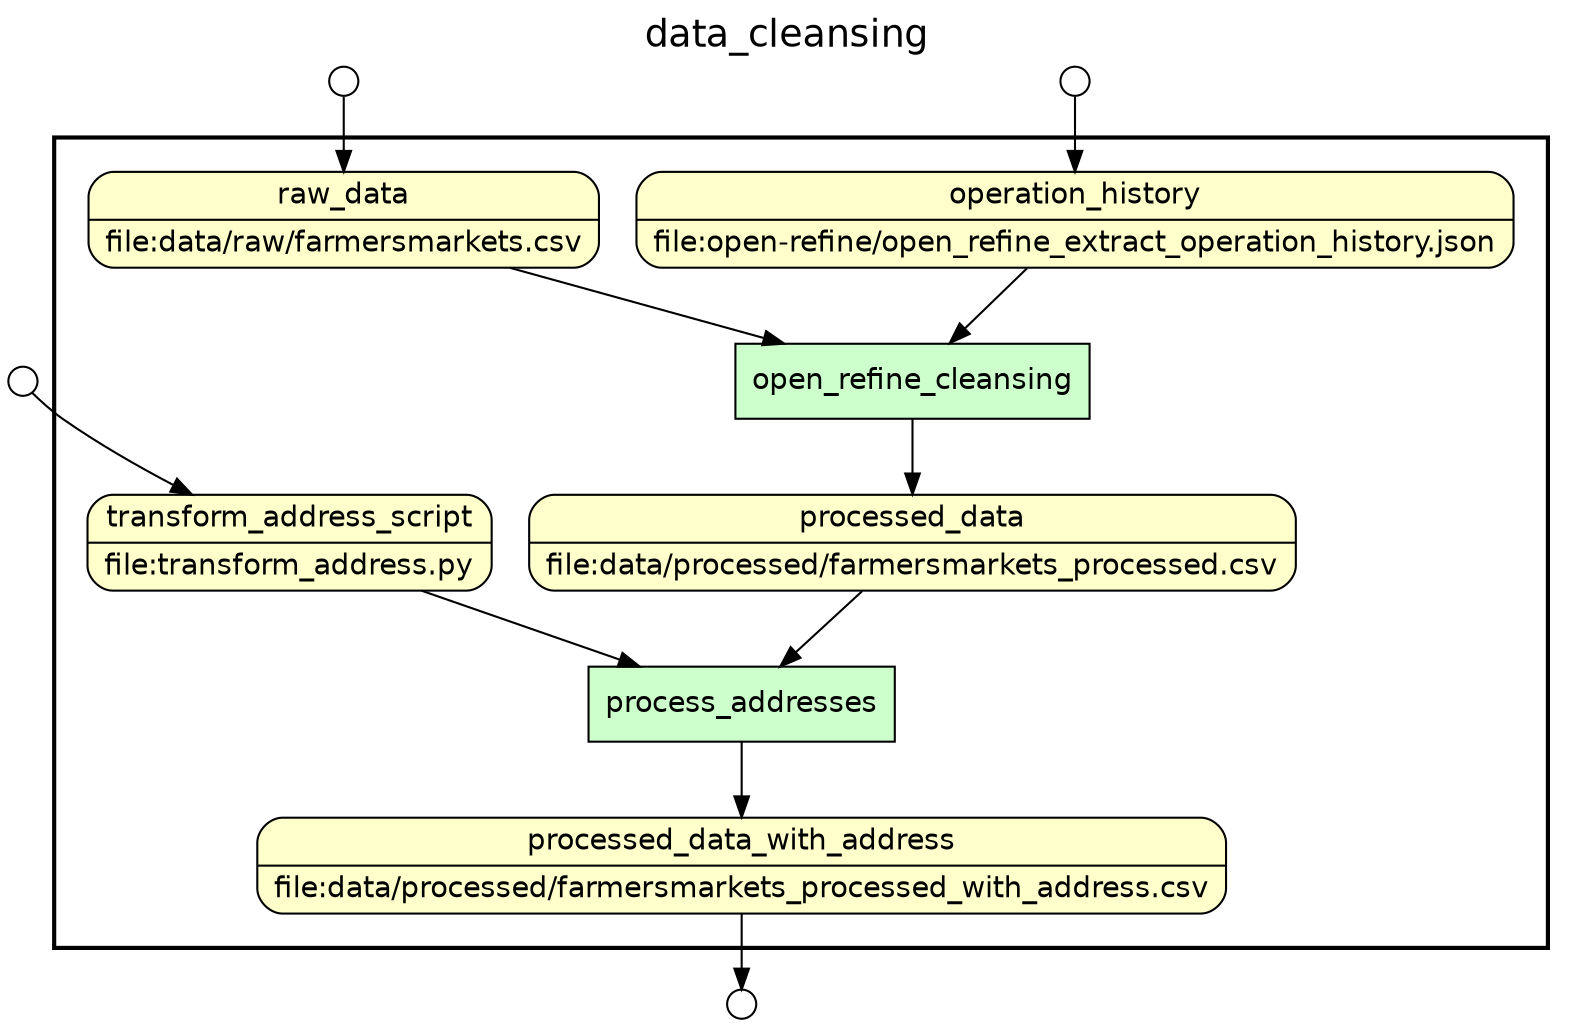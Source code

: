 digraph Workflow {
rankdir=TB
fontname=Helvetica; fontsize=18; labelloc=t
label=data_cleansing
subgraph cluster_workflow_box_outer { label=""; color=black; penwidth=2
subgraph cluster_workflow_box_inner { label=""; penwidth=0
node[shape=box style=filled fillcolor="#CCFFCC" peripheries=1 fontname=Helvetica]
open_refine_cleansing
process_addresses
node[shape=box style="rounded,filled" fillcolor="#FFFFCC" peripheries=1 fontname=Helvetica]
processed_data_with_address [shape=record rankdir=LR label="{<f0> processed_data_with_address |<f1> file\:data/processed/farmersmarkets_processed_with_address.csv}"];
raw_data [shape=record rankdir=LR label="{<f0> raw_data |<f1> file\:data/raw/farmersmarkets.csv}"];
operation_history [shape=record rankdir=LR label="{<f0> operation_history |<f1> file\:open-refine/open_refine_extract_operation_history.json}"];
processed_data [shape=record rankdir=LR label="{<f0> processed_data |<f1> file\:data/processed/farmersmarkets_processed.csv}"];
transform_address_script [shape=record rankdir=LR label="{<f0> transform_address_script |<f1> file\:transform_address.py}"];
node[shape=box style="rounded,filled" fillcolor="#FCFCFC" peripheries=1 fontname=Helvetica]
open_refine_cleansing -> processed_data
raw_data -> open_refine_cleansing
operation_history -> open_refine_cleansing
process_addresses -> processed_data_with_address
processed_data -> process_addresses
transform_address_script -> process_addresses
}}
node[shape=circle style="rounded,filled" fillcolor="#FFFFFF" peripheries=1 fontname=Helvetica width=0.2]
raw_data_input_port [label=""]
operation_history_input_port [label=""]
transform_address_script_input_port [label=""]
node[shape=circle style="rounded,filled" fillcolor="#FFFFFF" peripheries=1 fontname=Helvetica width=0.2]
processed_data_with_address_output_port [label=""]
raw_data_input_port -> raw_data
operation_history_input_port -> operation_history
transform_address_script_input_port -> transform_address_script
processed_data_with_address -> processed_data_with_address_output_port
}
